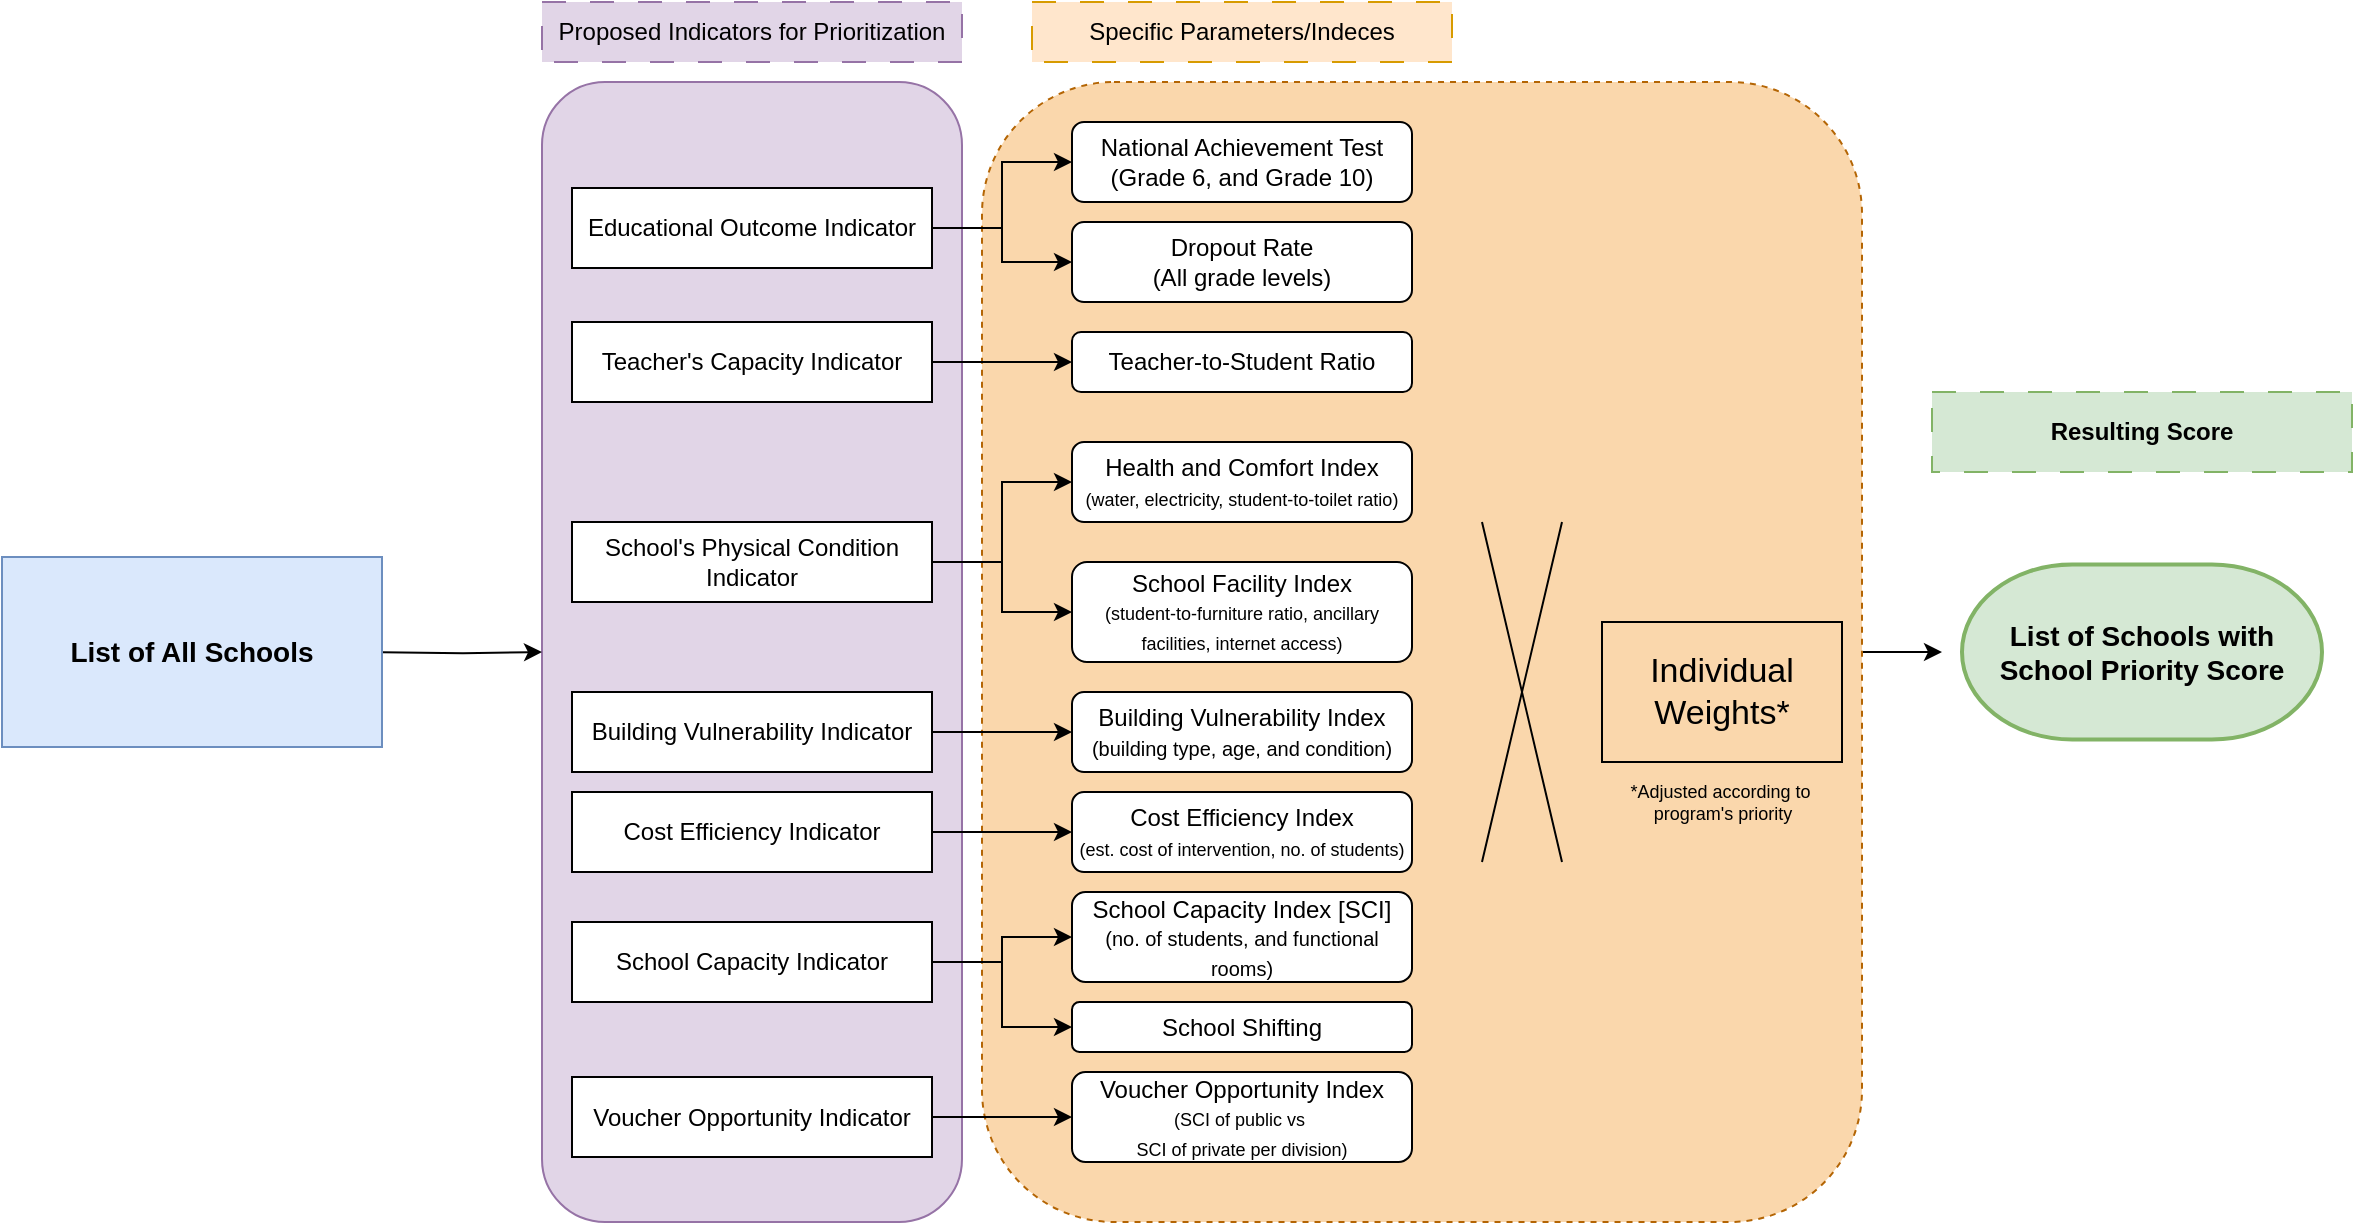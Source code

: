 <mxfile version="27.2.0" pages="2">
  <diagram name="General prioritization" id="dZrU0kMsjJ5C0qUi8lvo">
    <mxGraphModel dx="827" dy="439" grid="1" gridSize="10" guides="1" tooltips="1" connect="1" arrows="1" fold="1" page="1" pageScale="1" pageWidth="1400" pageHeight="850" math="0" shadow="0">
      <root>
        <mxCell id="0" />
        <mxCell id="1" parent="0" />
        <mxCell id="VMlLZKtZhOFw7uXdyvWQ-4" value="" style="rounded=1;whiteSpace=wrap;html=1;fillColor=#e1d5e7;movable=1;resizable=1;rotatable=1;deletable=1;editable=1;locked=0;connectable=1;strokeColor=#9673a6;" vertex="1" parent="1">
          <mxGeometry x="290" y="190" width="210" height="570" as="geometry" />
        </mxCell>
        <mxCell id="vic8FIyBIyHEnbwLf0WX-36" value="" style="edgeStyle=orthogonalEdgeStyle;rounded=0;orthogonalLoop=1;jettySize=auto;html=1;" parent="1" source="BNtDZjOPGP3XTsJQUTeh-1" edge="1">
          <mxGeometry relative="1" as="geometry">
            <mxPoint x="990" y="475" as="targetPoint" />
          </mxGeometry>
        </mxCell>
        <mxCell id="BNtDZjOPGP3XTsJQUTeh-1" value="" style="rounded=1;whiteSpace=wrap;html=1;dashed=1;fillColor=#fad7ac;movable=1;resizable=1;rotatable=1;deletable=1;editable=1;locked=0;connectable=1;strokeColor=#b46504;" parent="1" vertex="1">
          <mxGeometry x="510" y="190" width="440" height="570" as="geometry" />
        </mxCell>
        <mxCell id="BNtDZjOPGP3XTsJQUTeh-2" value="Proposed Indicators for Prioritization" style="text;html=1;align=center;verticalAlign=middle;whiteSpace=wrap;rounded=0;dashed=1;dashPattern=12 12;strokeColor=#9673a6;fillColor=#e1d5e7;" parent="1" vertex="1">
          <mxGeometry x="290" y="150" width="210" height="30" as="geometry" />
        </mxCell>
        <mxCell id="XTur4s0cb5oGFLy252QC-3" style="edgeStyle=orthogonalEdgeStyle;rounded=0;orthogonalLoop=1;jettySize=auto;html=1;entryX=0;entryY=0.5;entryDx=0;entryDy=0;" edge="1" parent="1" source="BNtDZjOPGP3XTsJQUTeh-5" target="BNtDZjOPGP3XTsJQUTeh-13">
          <mxGeometry relative="1" as="geometry" />
        </mxCell>
        <mxCell id="XTur4s0cb5oGFLy252QC-4" style="edgeStyle=orthogonalEdgeStyle;rounded=0;orthogonalLoop=1;jettySize=auto;html=1;entryX=0;entryY=0.5;entryDx=0;entryDy=0;" edge="1" parent="1" source="BNtDZjOPGP3XTsJQUTeh-5" target="vic8FIyBIyHEnbwLf0WX-2">
          <mxGeometry relative="1" as="geometry" />
        </mxCell>
        <mxCell id="BNtDZjOPGP3XTsJQUTeh-5" value="Educational Outcome Indicator" style="rounded=0;whiteSpace=wrap;html=1;glass=0;fontStyle=0;spacing=5;" parent="1" vertex="1">
          <mxGeometry x="305" y="243" width="180" height="40" as="geometry" />
        </mxCell>
        <mxCell id="vic8FIyBIyHEnbwLf0WX-7" value="" style="edgeStyle=orthogonalEdgeStyle;rounded=0;orthogonalLoop=1;jettySize=auto;html=1;" parent="1" source="BNtDZjOPGP3XTsJQUTeh-6" target="vic8FIyBIyHEnbwLf0WX-6" edge="1">
          <mxGeometry relative="1" as="geometry" />
        </mxCell>
        <mxCell id="BNtDZjOPGP3XTsJQUTeh-6" value="Teacher&#39;s Capacity Indicator" style="rounded=0;whiteSpace=wrap;html=1;glass=0;fontStyle=0;spacing=5;" parent="1" vertex="1">
          <mxGeometry x="305" y="310" width="180" height="40" as="geometry" />
        </mxCell>
        <mxCell id="vic8FIyBIyHEnbwLf0WX-15" style="edgeStyle=orthogonalEdgeStyle;rounded=0;orthogonalLoop=1;jettySize=auto;html=1;entryX=0;entryY=0.5;entryDx=0;entryDy=0;" parent="1" source="BNtDZjOPGP3XTsJQUTeh-7" target="vic8FIyBIyHEnbwLf0WX-10" edge="1">
          <mxGeometry relative="1" as="geometry" />
        </mxCell>
        <mxCell id="vic8FIyBIyHEnbwLf0WX-16" style="edgeStyle=orthogonalEdgeStyle;rounded=0;orthogonalLoop=1;jettySize=auto;html=1;entryX=0;entryY=0.5;entryDx=0;entryDy=0;" parent="1" source="BNtDZjOPGP3XTsJQUTeh-7" target="vic8FIyBIyHEnbwLf0WX-11" edge="1">
          <mxGeometry relative="1" as="geometry" />
        </mxCell>
        <mxCell id="BNtDZjOPGP3XTsJQUTeh-7" value="School&#39;s Physical Condition Indicator" style="rounded=0;whiteSpace=wrap;html=1;glass=0;fontStyle=0;spacing=5;" parent="1" vertex="1">
          <mxGeometry x="305" y="410" width="180" height="40" as="geometry" />
        </mxCell>
        <mxCell id="vic8FIyBIyHEnbwLf0WX-17" style="edgeStyle=orthogonalEdgeStyle;rounded=0;orthogonalLoop=1;jettySize=auto;html=1;entryX=0;entryY=0.5;entryDx=0;entryDy=0;" parent="1" source="BNtDZjOPGP3XTsJQUTeh-8" target="vic8FIyBIyHEnbwLf0WX-12" edge="1">
          <mxGeometry relative="1" as="geometry" />
        </mxCell>
        <mxCell id="BNtDZjOPGP3XTsJQUTeh-8" value="Building Vulnerability Indicator" style="rounded=0;whiteSpace=wrap;html=1;glass=0;fontStyle=0;spacing=5;" parent="1" vertex="1">
          <mxGeometry x="305" y="495" width="180" height="40" as="geometry" />
        </mxCell>
        <mxCell id="vic8FIyBIyHEnbwLf0WX-18" style="edgeStyle=orthogonalEdgeStyle;rounded=0;orthogonalLoop=1;jettySize=auto;html=1;exitX=1;exitY=0.5;exitDx=0;exitDy=0;entryX=0;entryY=0.5;entryDx=0;entryDy=0;" parent="1" source="BNtDZjOPGP3XTsJQUTeh-9" target="vic8FIyBIyHEnbwLf0WX-13" edge="1">
          <mxGeometry relative="1" as="geometry" />
        </mxCell>
        <mxCell id="BNtDZjOPGP3XTsJQUTeh-9" value="Cost Efficiency Indicator" style="rounded=0;whiteSpace=wrap;html=1;glass=0;fontStyle=0;spacing=5;" parent="1" vertex="1">
          <mxGeometry x="305" y="545" width="180" height="40" as="geometry" />
        </mxCell>
        <mxCell id="vic8FIyBIyHEnbwLf0WX-19" style="edgeStyle=orthogonalEdgeStyle;rounded=0;orthogonalLoop=1;jettySize=auto;html=1;entryX=0;entryY=0.5;entryDx=0;entryDy=0;" parent="1" source="BNtDZjOPGP3XTsJQUTeh-10" target="vic8FIyBIyHEnbwLf0WX-14" edge="1">
          <mxGeometry relative="1" as="geometry" />
        </mxCell>
        <mxCell id="vic8FIyBIyHEnbwLf0WX-29" style="edgeStyle=orthogonalEdgeStyle;rounded=0;orthogonalLoop=1;jettySize=auto;html=1;entryX=0;entryY=0.5;entryDx=0;entryDy=0;" parent="1" source="BNtDZjOPGP3XTsJQUTeh-10" target="vic8FIyBIyHEnbwLf0WX-27" edge="1">
          <mxGeometry relative="1" as="geometry" />
        </mxCell>
        <mxCell id="BNtDZjOPGP3XTsJQUTeh-10" value="School Capacity Indicator" style="rounded=0;whiteSpace=wrap;html=1;glass=0;fontStyle=0;spacing=5;" parent="1" vertex="1">
          <mxGeometry x="305" y="610" width="180" height="40" as="geometry" />
        </mxCell>
        <mxCell id="vic8FIyBIyHEnbwLf0WX-21" style="edgeStyle=orthogonalEdgeStyle;rounded=0;orthogonalLoop=1;jettySize=auto;html=1;entryX=0;entryY=0.5;entryDx=0;entryDy=0;" parent="1" source="BNtDZjOPGP3XTsJQUTeh-11" target="vic8FIyBIyHEnbwLf0WX-20" edge="1">
          <mxGeometry relative="1" as="geometry" />
        </mxCell>
        <mxCell id="BNtDZjOPGP3XTsJQUTeh-11" value="Voucher Opportunity Indicator" style="rounded=0;whiteSpace=wrap;html=1;glass=0;fontStyle=0;spacing=5;" parent="1" vertex="1">
          <mxGeometry x="305" y="687.5" width="180" height="40" as="geometry" />
        </mxCell>
        <mxCell id="BNtDZjOPGP3XTsJQUTeh-13" value="National Achievement Test (Grade 6, and Grade 10)" style="rounded=1;whiteSpace=wrap;html=1;" parent="1" vertex="1">
          <mxGeometry x="555" y="210" width="170" height="40" as="geometry" />
        </mxCell>
        <mxCell id="vic8FIyBIyHEnbwLf0WX-2" value="Dropout Rate&lt;br&gt;(All grade levels)" style="rounded=1;whiteSpace=wrap;html=1;" parent="1" vertex="1">
          <mxGeometry x="555" y="260" width="170" height="40" as="geometry" />
        </mxCell>
        <mxCell id="vic8FIyBIyHEnbwLf0WX-6" value="Teacher-to-Student Ratio" style="rounded=1;whiteSpace=wrap;html=1;" parent="1" vertex="1">
          <mxGeometry x="555" y="315" width="170" height="30" as="geometry" />
        </mxCell>
        <mxCell id="vic8FIyBIyHEnbwLf0WX-10" value="Health and Comfort Index&lt;br&gt;&lt;font style=&quot;font-size: 9px;&quot;&gt;(water, electricity, student-to-toilet ratio)&lt;/font&gt;" style="rounded=1;whiteSpace=wrap;html=1;" parent="1" vertex="1">
          <mxGeometry x="555" y="370" width="170" height="40" as="geometry" />
        </mxCell>
        <mxCell id="vic8FIyBIyHEnbwLf0WX-11" value="School Facility Index&lt;br&gt;&lt;font style=&quot;font-size: 9px;&quot;&gt;(student-to-furniture ratio, ancillary facilities, internet access)&lt;/font&gt;" style="rounded=1;whiteSpace=wrap;html=1;" parent="1" vertex="1">
          <mxGeometry x="555" y="430" width="170" height="50" as="geometry" />
        </mxCell>
        <mxCell id="vic8FIyBIyHEnbwLf0WX-12" value="Building Vulnerability Index&lt;div&gt;&lt;font size=&quot;1&quot;&gt;(building type, age, and condition)&lt;/font&gt;&lt;/div&gt;" style="rounded=1;whiteSpace=wrap;html=1;" parent="1" vertex="1">
          <mxGeometry x="555" y="495" width="170" height="40" as="geometry" />
        </mxCell>
        <mxCell id="vic8FIyBIyHEnbwLf0WX-13" value="Cost Efficiency Index&lt;br&gt;&lt;font style=&quot;font-size: 9px;&quot;&gt;(est. cost of intervention, no. of students)&lt;/font&gt;" style="rounded=1;whiteSpace=wrap;html=1;" parent="1" vertex="1">
          <mxGeometry x="555" y="545" width="170" height="40" as="geometry" />
        </mxCell>
        <mxCell id="vic8FIyBIyHEnbwLf0WX-14" value="School Capacity Index [SCI]&lt;div&gt;&lt;font style=&quot;font-size: 10px;&quot;&gt;(no. of students, and functional rooms)&lt;/font&gt;&lt;/div&gt;" style="rounded=1;whiteSpace=wrap;html=1;" parent="1" vertex="1">
          <mxGeometry x="555" y="595" width="170" height="45" as="geometry" />
        </mxCell>
        <mxCell id="vic8FIyBIyHEnbwLf0WX-20" value="Voucher Opportunity Index&lt;div&gt;&lt;font style=&quot;font-size: 9px;&quot;&gt;(SCI of public vs&amp;nbsp;&lt;/font&gt;&lt;/div&gt;&lt;div&gt;&lt;font style=&quot;font-size: 9px;&quot;&gt;SCI of private per division)&lt;/font&gt;&lt;/div&gt;" style="rounded=1;whiteSpace=wrap;html=1;" parent="1" vertex="1">
          <mxGeometry x="555" y="685" width="170" height="45" as="geometry" />
        </mxCell>
        <mxCell id="vic8FIyBIyHEnbwLf0WX-24" value="" style="shape=mxgraph.sysml.x;" parent="1" vertex="1">
          <mxGeometry x="760" y="410" width="40" height="170" as="geometry" />
        </mxCell>
        <mxCell id="vic8FIyBIyHEnbwLf0WX-26" value="Specific Parameters/Indeces" style="text;html=1;align=center;verticalAlign=middle;whiteSpace=wrap;rounded=0;dashed=1;dashPattern=12 12;strokeColor=#d79b00;fillColor=#ffe6cc;" parent="1" vertex="1">
          <mxGeometry x="535" y="150" width="210" height="30" as="geometry" />
        </mxCell>
        <mxCell id="vic8FIyBIyHEnbwLf0WX-27" value="School Shifting" style="rounded=1;whiteSpace=wrap;html=1;" parent="1" vertex="1">
          <mxGeometry x="555" y="650" width="170" height="25" as="geometry" />
        </mxCell>
        <mxCell id="vic8FIyBIyHEnbwLf0WX-31" value="&lt;div&gt;&lt;span style=&quot;font-size: 17px; background-color: transparent; color: light-dark(rgb(0, 0, 0), rgb(255, 255, 255));&quot;&gt;Individual&lt;/span&gt;&lt;/div&gt;&lt;div&gt;&lt;font style=&quot;font-size: 17px;&quot;&gt;Weights*&lt;/font&gt;&lt;/div&gt;" style="text;html=1;align=center;verticalAlign=middle;whiteSpace=wrap;rounded=0;strokeColor=default;" parent="1" vertex="1">
          <mxGeometry x="820" y="460" width="120" height="70" as="geometry" />
        </mxCell>
        <mxCell id="up6tPEkPAK3OuS0IHPs8-2" value="Resulting Score" style="text;html=1;align=center;verticalAlign=middle;whiteSpace=wrap;rounded=0;dashed=1;dashPattern=12 12;strokeColor=#82b366;fillColor=#d5e8d4;fontStyle=1" vertex="1" parent="1">
          <mxGeometry x="985" y="345" width="210" height="40" as="geometry" />
        </mxCell>
        <mxCell id="O7cRetoSGUjlBEMeUUlz-1" value="&lt;div&gt;List of Schools with&lt;/div&gt;School Priority Score" style="strokeWidth=2;html=1;shape=mxgraph.flowchart.terminator;whiteSpace=wrap;fontStyle=1;fillColor=#d5e8d4;strokeColor=#82b366;fontSize=14;" vertex="1" parent="1">
          <mxGeometry x="1000" y="431.25" width="180" height="87.5" as="geometry" />
        </mxCell>
        <mxCell id="VMlLZKtZhOFw7uXdyvWQ-5" style="edgeStyle=orthogonalEdgeStyle;rounded=0;orthogonalLoop=1;jettySize=auto;html=1;entryX=0;entryY=0.5;entryDx=0;entryDy=0;" edge="1" parent="1" target="VMlLZKtZhOFw7uXdyvWQ-4">
          <mxGeometry relative="1" as="geometry">
            <mxPoint x="210" y="475.077" as="sourcePoint" />
          </mxGeometry>
        </mxCell>
        <mxCell id="VMlLZKtZhOFw7uXdyvWQ-6" value="&lt;span style=&quot;font-size: 14px; font-weight: 700;&quot;&gt;List of All Schools&lt;/span&gt;" style="whiteSpace=wrap;html=1;fillColor=#dae8fc;strokeColor=#6c8ebf;rounded=0;" vertex="1" parent="1">
          <mxGeometry x="20" y="427.5" width="190" height="95" as="geometry" />
        </mxCell>
        <mxCell id="myohFQ1zVKSuxoloC7QV-1" value="*Adjusted according to&amp;nbsp;&lt;div&gt;program&#39;s priority&lt;/div&gt;" style="text;html=1;align=center;verticalAlign=middle;resizable=0;points=[];autosize=1;strokeColor=none;fillColor=none;fontSize=9;" vertex="1" parent="1">
          <mxGeometry x="820" y="530" width="120" height="40" as="geometry" />
        </mxCell>
      </root>
    </mxGraphModel>
  </diagram>
  <diagram id="-ljFOnRg_goBhUpYikwA" name="New Construction">
    <mxGraphModel dx="1209" dy="642" grid="1" gridSize="11" guides="1" tooltips="1" connect="1" arrows="1" fold="1" page="1" pageScale="1" pageWidth="1400" pageHeight="850" math="0" shadow="0">
      <root>
        <mxCell id="0" />
        <mxCell id="1" parent="0" />
        <mxCell id="X7e3FLCe9e5jz8i-fLvw-19" value="" style="group" vertex="1" connectable="0" parent="1">
          <mxGeometry x="1144" y="561" width="176" height="242" as="geometry" />
        </mxCell>
        <mxCell id="X7e3FLCe9e5jz8i-fLvw-13" value="" style="rounded=0;whiteSpace=wrap;html=1;" vertex="1" parent="X7e3FLCe9e5jz8i-fLvw-19">
          <mxGeometry width="176" height="242" as="geometry" />
        </mxCell>
        <mxCell id="X7e3FLCe9e5jz8i-fLvw-14" value="NewCon Masterlist" style="text;html=1;align=center;verticalAlign=middle;resizable=0;points=[];autosize=1;strokeColor=none;fillColor=none;fontStyle=1" vertex="1" parent="X7e3FLCe9e5jz8i-fLvw-19">
          <mxGeometry x="27.5" y="6" width="121" height="33" as="geometry" />
        </mxCell>
        <mxCell id="X7e3FLCe9e5jz8i-fLvw-15" value="List A" style="whiteSpace=wrap;html=1;strokeWidth=2;fillColor=#ffe6cc;strokeColor=#d79b00;" vertex="1" parent="X7e3FLCe9e5jz8i-fLvw-19">
          <mxGeometry x="27.5" y="55" width="120" height="44" as="geometry" />
        </mxCell>
        <mxCell id="X7e3FLCe9e5jz8i-fLvw-17" value="List B" style="whiteSpace=wrap;html=1;strokeWidth=2;fillColor=#ffe6cc;strokeColor=#d79b00;" vertex="1" parent="X7e3FLCe9e5jz8i-fLvw-19">
          <mxGeometry x="27.5" y="99" width="120" height="44" as="geometry" />
        </mxCell>
        <mxCell id="X7e3FLCe9e5jz8i-fLvw-18" value="List C" style="whiteSpace=wrap;html=1;strokeWidth=2;fillColor=#ffe6cc;strokeColor=#d79b00;" vertex="1" parent="X7e3FLCe9e5jz8i-fLvw-19">
          <mxGeometry x="27.5" y="143" width="120" height="44" as="geometry" />
        </mxCell>
        <mxCell id="O3PZ08gSuVm4dULurhEU-2" value="&lt;font style=&quot;font-size: 38px;&quot;&gt;&lt;b&gt;&lt;i&gt;New Construction&lt;/i&gt;&lt;/b&gt;&lt;/font&gt;" style="text;html=1;align=center;verticalAlign=middle;whiteSpace=wrap;rounded=0;fillColor=#f5f5f5;fontColor=#333333;strokeColor=#666666;" vertex="1" parent="1">
          <mxGeometry x="470" y="50" width="380" height="80" as="geometry" />
        </mxCell>
        <mxCell id="oc-iiDuYTo9tr-FX-BDX-18" value="" style="group" vertex="1" connectable="0" parent="1">
          <mxGeometry x="1034" y="33" width="330" height="121" as="geometry" />
        </mxCell>
        <mxCell id="oc-iiDuYTo9tr-FX-BDX-4" value="" style="edgeStyle=orthogonalEdgeStyle;rounded=0;orthogonalLoop=1;jettySize=auto;html=1;entryX=0;entryY=0.5;entryDx=0;entryDy=0;" edge="1" parent="oc-iiDuYTo9tr-FX-BDX-18" target="oc-iiDuYTo9tr-FX-BDX-3">
          <mxGeometry relative="1" as="geometry">
            <mxPoint x="146.757" y="60.546" as="sourcePoint" />
            <mxPoint x="191.351" y="8.643" as="targetPoint" />
            <Array as="points">
              <mxPoint x="164.595" y="60.5" />
              <mxPoint x="164.595" y="17.286" />
            </Array>
          </mxGeometry>
        </mxCell>
        <mxCell id="oc-iiDuYTo9tr-FX-BDX-14" value="" style="edgeStyle=orthogonalEdgeStyle;rounded=0;orthogonalLoop=1;jettySize=auto;html=1;" edge="1" parent="oc-iiDuYTo9tr-FX-BDX-18" source="oc-iiDuYTo9tr-FX-BDX-1" target="oc-iiDuYTo9tr-FX-BDX-13">
          <mxGeometry relative="1" as="geometry" />
        </mxCell>
        <mxCell id="oc-iiDuYTo9tr-FX-BDX-16" style="edgeStyle=orthogonalEdgeStyle;rounded=0;orthogonalLoop=1;jettySize=auto;html=1;entryX=0;entryY=0.5;entryDx=0;entryDy=0;" edge="1" parent="oc-iiDuYTo9tr-FX-BDX-18" source="oc-iiDuYTo9tr-FX-BDX-1" target="oc-iiDuYTo9tr-FX-BDX-9">
          <mxGeometry relative="1" as="geometry" />
        </mxCell>
        <mxCell id="oc-iiDuYTo9tr-FX-BDX-1" value="&lt;font style=&quot;font-size: 14px;&quot;&gt;Buildable Space&lt;/font&gt;" style="rounded=1;whiteSpace=wrap;html=1;" vertex="1" parent="oc-iiDuYTo9tr-FX-BDX-18">
          <mxGeometry y="43.214" width="142.703" height="34.571" as="geometry" />
        </mxCell>
        <mxCell id="oc-iiDuYTo9tr-FX-BDX-3" value="&lt;font style=&quot;font-size: 14px;&quot;&gt;Size of Buildable Space&lt;/font&gt;" style="rounded=1;whiteSpace=wrap;html=1;" vertex="1" parent="oc-iiDuYTo9tr-FX-BDX-18">
          <mxGeometry x="187.297" width="142.703" height="34.571" as="geometry" />
        </mxCell>
        <mxCell id="oc-iiDuYTo9tr-FX-BDX-9" value="&lt;font style=&quot;font-size: 14px;&quot;&gt;Topography&lt;/font&gt;" style="rounded=1;whiteSpace=wrap;html=1;" vertex="1" parent="oc-iiDuYTo9tr-FX-BDX-18">
          <mxGeometry x="187.297" y="86.429" width="142.703" height="34.571" as="geometry" />
        </mxCell>
        <mxCell id="oc-iiDuYTo9tr-FX-BDX-13" value="&lt;font style=&quot;font-size: 14px;&quot;&gt;Shape&lt;/font&gt;" style="rounded=1;whiteSpace=wrap;html=1;" vertex="1" parent="oc-iiDuYTo9tr-FX-BDX-18">
          <mxGeometry x="187.297" y="43.214" width="142.703" height="34.571" as="geometry" />
        </mxCell>
        <mxCell id="Ip6phRdqUxnKEYACGbWG-19" value="" style="edgeStyle=orthogonalEdgeStyle;rounded=0;orthogonalLoop=1;jettySize=auto;html=1;exitX=1;exitY=0.5;exitDx=0;exitDy=0;exitPerimeter=0;" edge="1" parent="1" source="X7e3FLCe9e5jz8i-fLvw-1">
          <mxGeometry relative="1" as="geometry">
            <mxPoint x="419" y="411.296" as="sourcePoint" />
            <mxPoint x="470" y="411.447" as="targetPoint" />
          </mxGeometry>
        </mxCell>
        <mxCell id="Ip6phRdqUxnKEYACGbWG-5" value="" style="edgeStyle=orthogonalEdgeStyle;rounded=0;orthogonalLoop=1;jettySize=auto;html=1;" edge="1" parent="1" source="Ip6phRdqUxnKEYACGbWG-2" target="Ip6phRdqUxnKEYACGbWG-4">
          <mxGeometry relative="1" as="geometry" />
        </mxCell>
        <mxCell id="Ip6phRdqUxnKEYACGbWG-6" value="No" style="edgeLabel;html=1;align=center;verticalAlign=middle;resizable=0;points=[];fontSize=17;labelBackgroundColor=#FFCCCC;" vertex="1" connectable="0" parent="Ip6phRdqUxnKEYACGbWG-5">
          <mxGeometry x="-0.207" y="1" relative="1" as="geometry">
            <mxPoint y="1" as="offset" />
          </mxGeometry>
        </mxCell>
        <mxCell id="Ip6phRdqUxnKEYACGbWG-8" value="" style="edgeStyle=orthogonalEdgeStyle;rounded=0;orthogonalLoop=1;jettySize=auto;html=1;entryX=0;entryY=0.5;entryDx=0;entryDy=0;entryPerimeter=0;exitX=0.5;exitY=0;exitDx=0;exitDy=0;exitPerimeter=0;" edge="1" parent="1" source="Ip6phRdqUxnKEYACGbWG-2" target="Ip6phRdqUxnKEYACGbWG-10">
          <mxGeometry relative="1" as="geometry">
            <mxPoint x="574.5" y="267" as="targetPoint" />
          </mxGeometry>
        </mxCell>
        <mxCell id="Ip6phRdqUxnKEYACGbWG-9" value="Yes" style="edgeLabel;html=1;align=center;verticalAlign=middle;resizable=0;points=[];labelBackgroundColor=#B9E0A5;fontSize=17;" vertex="1" connectable="0" parent="Ip6phRdqUxnKEYACGbWG-8">
          <mxGeometry x="-0.092" y="2" relative="1" as="geometry">
            <mxPoint x="32" y="2" as="offset" />
          </mxGeometry>
        </mxCell>
        <mxCell id="Ip6phRdqUxnKEYACGbWG-2" value="&lt;div&gt;&lt;font style=&quot;font-size: 14px;&quot;&gt;With acceptable&lt;/font&gt;&lt;/div&gt;&lt;font style=&quot;font-size: 14px;&quot;&gt;Site Ownership Document?&lt;/font&gt;" style="strokeWidth=2;html=1;shape=mxgraph.flowchart.decision;whiteSpace=wrap;" vertex="1" parent="1">
          <mxGeometry x="470" y="324.25" width="209" height="177" as="geometry" />
        </mxCell>
        <mxCell id="-QdN0e514HKTev0TLk4f-7" value="" style="edgeStyle=orthogonalEdgeStyle;rounded=0;orthogonalLoop=1;jettySize=auto;html=1;" edge="1" parent="1" source="Ip6phRdqUxnKEYACGbWG-4" target="-QdN0e514HKTev0TLk4f-6">
          <mxGeometry relative="1" as="geometry" />
        </mxCell>
        <mxCell id="Ip6phRdqUxnKEYACGbWG-4" value="Group C" style="whiteSpace=wrap;html=1;strokeWidth=2;" vertex="1" parent="1">
          <mxGeometry x="514.5" y="578" width="120" height="60" as="geometry" />
        </mxCell>
        <mxCell id="Ip6phRdqUxnKEYACGbWG-16" style="edgeStyle=orthogonalEdgeStyle;rounded=0;orthogonalLoop=1;jettySize=auto;html=1;entryX=0.5;entryY=0;entryDx=0;entryDy=0;" edge="1" parent="1" source="Ip6phRdqUxnKEYACGbWG-10" target="Ip6phRdqUxnKEYACGbWG-15">
          <mxGeometry relative="1" as="geometry" />
        </mxCell>
        <mxCell id="Ip6phRdqUxnKEYACGbWG-17" value="&lt;span style=&quot;background-color: rgb(255, 204, 204);&quot;&gt;No&lt;/span&gt;" style="edgeLabel;html=1;align=center;verticalAlign=middle;resizable=0;points=[];fontSize=15;" vertex="1" connectable="0" parent="Ip6phRdqUxnKEYACGbWG-16">
          <mxGeometry x="-0.148" y="-5" relative="1" as="geometry">
            <mxPoint x="5" as="offset" />
          </mxGeometry>
        </mxCell>
        <mxCell id="-QdN0e514HKTev0TLk4f-4" style="edgeStyle=orthogonalEdgeStyle;rounded=0;orthogonalLoop=1;jettySize=auto;html=1;entryX=0;entryY=0.5;entryDx=0;entryDy=0;" edge="1" parent="1" source="Ip6phRdqUxnKEYACGbWG-10" target="-QdN0e514HKTev0TLk4f-3">
          <mxGeometry relative="1" as="geometry" />
        </mxCell>
        <mxCell id="-QdN0e514HKTev0TLk4f-5" value="&lt;span style=&quot;background-color: rgb(185, 224, 165);&quot;&gt;Yes&lt;/span&gt;" style="edgeLabel;html=1;align=center;verticalAlign=middle;resizable=0;points=[];fontSize=15;" vertex="1" connectable="0" parent="-QdN0e514HKTev0TLk4f-4">
          <mxGeometry x="-0.145" y="-2" relative="1" as="geometry">
            <mxPoint y="-2" as="offset" />
          </mxGeometry>
        </mxCell>
        <mxCell id="Ip6phRdqUxnKEYACGbWG-10" value="&lt;div&gt;&lt;font style=&quot;font-size: 14px;&quot;&gt;With &lt;i&gt;readily&lt;/i&gt;&amp;nbsp;buildable space?&lt;/font&gt;&lt;/div&gt;" style="strokeWidth=2;html=1;shape=mxgraph.flowchart.decision;whiteSpace=wrap;" vertex="1" parent="1">
          <mxGeometry x="715" y="165" width="231" height="176" as="geometry" />
        </mxCell>
        <mxCell id="X7e3FLCe9e5jz8i-fLvw-3" style="edgeStyle=orthogonalEdgeStyle;rounded=0;orthogonalLoop=1;jettySize=auto;html=1;entryX=0.5;entryY=0;entryDx=0;entryDy=0;" edge="1" parent="1" source="Ip6phRdqUxnKEYACGbWG-15" target="X7e3FLCe9e5jz8i-fLvw-2">
          <mxGeometry relative="1" as="geometry" />
        </mxCell>
        <mxCell id="Ip6phRdqUxnKEYACGbWG-15" value="Group B" style="whiteSpace=wrap;html=1;strokeWidth=2;" vertex="1" parent="1">
          <mxGeometry x="770.5" y="387.75" width="120" height="63.25" as="geometry" />
        </mxCell>
        <mxCell id="X7e3FLCe9e5jz8i-fLvw-5" style="edgeStyle=orthogonalEdgeStyle;rounded=0;orthogonalLoop=1;jettySize=auto;html=1;entryX=0.5;entryY=0;entryDx=0;entryDy=0;" edge="1" parent="1" source="-QdN0e514HKTev0TLk4f-3" target="X7e3FLCe9e5jz8i-fLvw-4">
          <mxGeometry relative="1" as="geometry" />
        </mxCell>
        <mxCell id="-QdN0e514HKTev0TLk4f-3" value="Group A" style="whiteSpace=wrap;html=1;strokeWidth=2;" vertex="1" parent="1">
          <mxGeometry x="1045" y="223" width="120" height="60" as="geometry" />
        </mxCell>
        <mxCell id="X7e3FLCe9e5jz8i-fLvw-7" value="" style="edgeStyle=orthogonalEdgeStyle;rounded=0;orthogonalLoop=1;jettySize=auto;html=1;" edge="1" parent="1" source="-QdN0e514HKTev0TLk4f-6" target="X7e3FLCe9e5jz8i-fLvw-6">
          <mxGeometry relative="1" as="geometry" />
        </mxCell>
        <mxCell id="-QdN0e514HKTev0TLk4f-6" value="Sort According to School Priority Score" style="whiteSpace=wrap;html=1;strokeWidth=2;" vertex="1" parent="1">
          <mxGeometry x="510.25" y="660" width="128.5" height="63" as="geometry" />
        </mxCell>
        <mxCell id="X7e3FLCe9e5jz8i-fLvw-1" value="&lt;div&gt;List of Schools with&lt;/div&gt;School Priority Score*" style="strokeWidth=2;html=1;shape=mxgraph.flowchart.terminator;whiteSpace=wrap;fontStyle=1;fillColor=#d5e8d4;strokeColor=#82b366;fontSize=14;" vertex="1" parent="1">
          <mxGeometry x="199" y="367.88" width="180" height="87.5" as="geometry" />
        </mxCell>
        <mxCell id="X7e3FLCe9e5jz8i-fLvw-9" value="" style="edgeStyle=orthogonalEdgeStyle;rounded=0;orthogonalLoop=1;jettySize=auto;html=1;" edge="1" parent="1" source="X7e3FLCe9e5jz8i-fLvw-2" target="X7e3FLCe9e5jz8i-fLvw-8">
          <mxGeometry relative="1" as="geometry" />
        </mxCell>
        <mxCell id="X7e3FLCe9e5jz8i-fLvw-2" value="Sort According to School Priority Score" style="whiteSpace=wrap;html=1;strokeWidth=2;" vertex="1" parent="1">
          <mxGeometry x="766.25" y="484" width="128.5" height="63" as="geometry" />
        </mxCell>
        <mxCell id="X7e3FLCe9e5jz8i-fLvw-11" value="" style="edgeStyle=orthogonalEdgeStyle;rounded=0;orthogonalLoop=1;jettySize=auto;html=1;" edge="1" parent="1" source="X7e3FLCe9e5jz8i-fLvw-4" target="X7e3FLCe9e5jz8i-fLvw-10">
          <mxGeometry relative="1" as="geometry" />
        </mxCell>
        <mxCell id="X7e3FLCe9e5jz8i-fLvw-4" value="Sort According to School Priority Score" style="whiteSpace=wrap;html=1;strokeWidth=2;" vertex="1" parent="1">
          <mxGeometry x="1040.75" y="311" width="128.5" height="63" as="geometry" />
        </mxCell>
        <mxCell id="X7e3FLCe9e5jz8i-fLvw-24" style="edgeStyle=orthogonalEdgeStyle;rounded=0;orthogonalLoop=1;jettySize=auto;html=1;entryX=0;entryY=0.5;entryDx=0;entryDy=0;" edge="1" parent="1" source="X7e3FLCe9e5jz8i-fLvw-6" target="X7e3FLCe9e5jz8i-fLvw-18">
          <mxGeometry relative="1" as="geometry" />
        </mxCell>
        <mxCell id="X7e3FLCe9e5jz8i-fLvw-6" value="List C" style="whiteSpace=wrap;html=1;strokeWidth=2;fillColor=#ffe6cc;strokeColor=#d79b00;" vertex="1" parent="1">
          <mxGeometry x="514.5" y="748" width="120" height="44" as="geometry" />
        </mxCell>
        <mxCell id="X7e3FLCe9e5jz8i-fLvw-23" style="edgeStyle=orthogonalEdgeStyle;rounded=0;orthogonalLoop=1;jettySize=auto;html=1;entryX=0;entryY=0.5;entryDx=0;entryDy=0;" edge="1" parent="1" source="X7e3FLCe9e5jz8i-fLvw-8" target="X7e3FLCe9e5jz8i-fLvw-17">
          <mxGeometry relative="1" as="geometry" />
        </mxCell>
        <mxCell id="X7e3FLCe9e5jz8i-fLvw-8" value="List B" style="whiteSpace=wrap;html=1;strokeWidth=2;fillColor=#ffe6cc;strokeColor=#d79b00;" vertex="1" parent="1">
          <mxGeometry x="770.5" y="578" width="120" height="38" as="geometry" />
        </mxCell>
        <mxCell id="X7e3FLCe9e5jz8i-fLvw-22" style="edgeStyle=orthogonalEdgeStyle;rounded=0;orthogonalLoop=1;jettySize=auto;html=1;entryX=0;entryY=0.5;entryDx=0;entryDy=0;exitX=0.5;exitY=1;exitDx=0;exitDy=0;" edge="1" parent="1" source="X7e3FLCe9e5jz8i-fLvw-10" target="X7e3FLCe9e5jz8i-fLvw-15">
          <mxGeometry relative="1" as="geometry" />
        </mxCell>
        <mxCell id="X7e3FLCe9e5jz8i-fLvw-10" value="List A" style="whiteSpace=wrap;html=1;strokeWidth=2;fillColor=#ffe6cc;strokeColor=#d79b00;" vertex="1" parent="1">
          <mxGeometry x="1045" y="401.5" width="120" height="38.5" as="geometry" />
        </mxCell>
        <mxCell id="X7e3FLCe9e5jz8i-fLvw-12" value="*Use weights for NewCon" style="text;html=1;align=center;verticalAlign=middle;resizable=0;points=[];autosize=1;strokeColor=none;fillColor=none;" vertex="1" parent="1">
          <mxGeometry x="207" y="462.13" width="165" height="33" as="geometry" />
        </mxCell>
      </root>
    </mxGraphModel>
  </diagram>
</mxfile>
